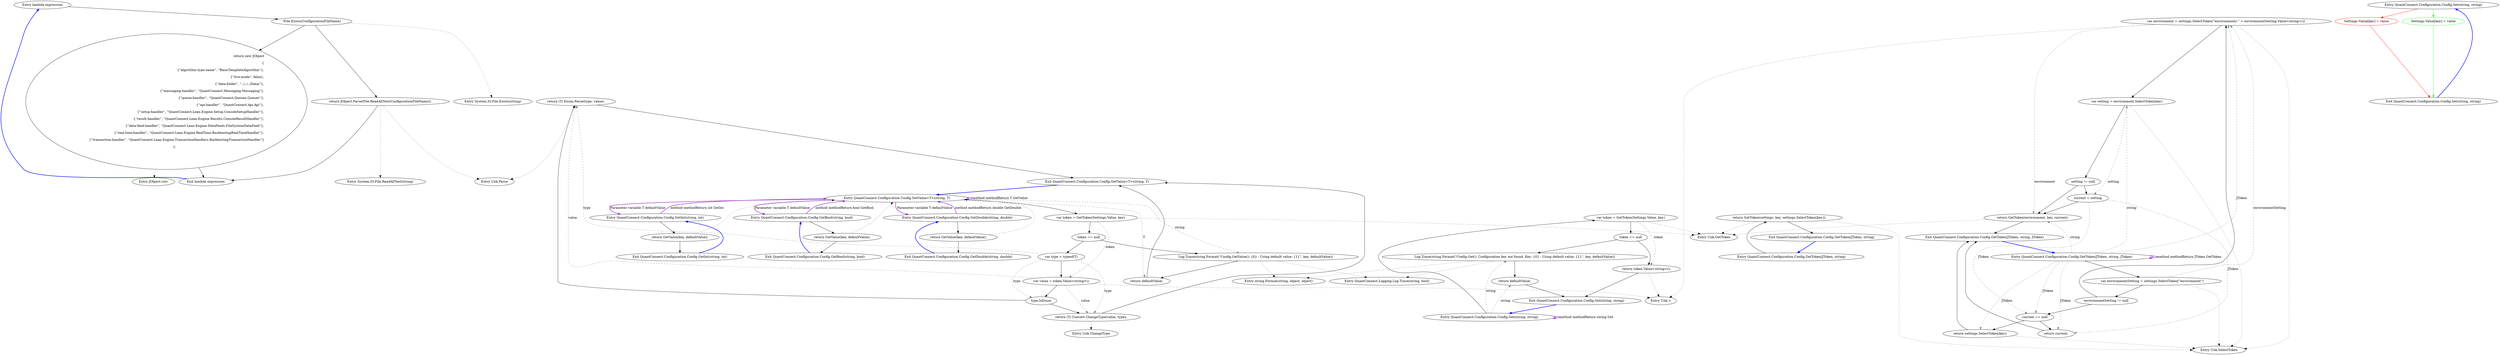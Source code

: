 digraph  {
n0 [label="Entry lambda expression", span="30-52", cluster="lambda expression"];
n1 [label="!File.Exists(ConfigurationFileName)", span="33-33", cluster="lambda expression"];
n2 [label="return new JObject\r\n                {\r\n                    {''algorithm-type-name'', ''BasicTemplateAlgorithm''},\r\n                    {''live-mode'', false},\r\n                    {''data-folder'', ''../../../Data/''},\r\n                    {''messaging-handler'', ''QuantConnect.Messaging.Messaging''},\r\n                    {''queue-handler'', ''QuantConnect.Queues.Queues''},\r\n                    {''api-handler'', ''QuantConnect.Api.Api''},\r\n                    {''setup-handler'', ''QuantConnect.Lean.Engine.Setup.ConsoleSetupHandler''},\r\n                    {''result-handler'', ''QuantConnect.Lean.Engine.Results.ConsoleResultHandler''},\r\n                    {''data-feed-handler'', ''QuantConnect.Lean.Engine.DataFeeds.FileSystemDataFeed''},\r\n                    {''real-time-handler'', ''QuantConnect.Lean.Engine.RealTime.BacktestingRealTimeHandler''},\r\n                    {''transaction-handler'', ''QuantConnect.Lean.Engine.TransactionHandlers.BacktestingTransactionHandler''}\r\n                };", span="35-48", cluster="lambda expression"];
n3 [label="return JObject.Parse(File.ReadAllText(ConfigurationFileName));", span="51-51", cluster="lambda expression"];
n5 [label="Entry System.IO.File.Exists(string)", span="0-0", cluster="System.IO.File.Exists(string)"];
n4 [label="Exit lambda expression", span="30-52", cluster="lambda expression"];
n7 [label="Entry System.IO.File.ReadAllText(string)", span="0-0", cluster="System.IO.File.ReadAllText(string)"];
n8 [label="Entry Unk.Parse", span="", cluster="Unk.Parse"];
n6 [label="Entry JObject.cstr", span="", cluster="JObject.cstr"];
n9 [label="Entry QuantConnect.Configuration.Config.Get(string, string)", span="60-60", cluster="QuantConnect.Configuration.Config.Get(string, string)"];
n10 [label="var token = GetToken(Settings.Value, key)", span="62-62", cluster="QuantConnect.Configuration.Config.Get(string, string)"];
n12 [label="Log.Trace(string.Format(''Config.Get(): Configuration key not found. Key: {0} - Using default value: {1}'', key, defaultValue))", span="65-65", cluster="QuantConnect.Configuration.Config.Get(string, string)"];
n13 [label="return defaultValue;", span="66-66", cluster="QuantConnect.Configuration.Config.Get(string, string)"];
n11 [label="token == null", span="63-63", cluster="QuantConnect.Configuration.Config.Get(string, string)"];
n16 [label="Entry Unk.GetToken", span="", cluster="Unk.GetToken"];
n14 [label="return token.Value<string>();", span="68-68", cluster="QuantConnect.Configuration.Config.Get(string, string)"];
n17 [label="Entry string.Format(string, object, object)", span="0-0", cluster="string.Format(string, object, object)"];
n18 [label="Entry QuantConnect.Logging.Log.Trace(string, bool)", span="112-112", cluster="QuantConnect.Logging.Log.Trace(string, bool)"];
n15 [label="Exit QuantConnect.Configuration.Config.Get(string, string)", span="60-60", cluster="QuantConnect.Configuration.Config.Get(string, string)"];
n19 [label="Entry Unk.>", span="", cluster="Unk.>"];
n20 [label="Entry QuantConnect.Configuration.Config.Set(string, string)", span="76-76", cluster="QuantConnect.Configuration.Config.Set(string, string)"];
n21 [label="Settings.Value[key] = value", span="78-78", cluster="QuantConnect.Configuration.Config.Set(string, string)", color=red, community=0];
n22 [label="Exit QuantConnect.Configuration.Config.Set(string, string)", span="76-76", cluster="QuantConnect.Configuration.Config.Set(string, string)"];
n23 [label="Entry QuantConnect.Configuration.Config.GetBool(string, bool)", span="87-87", cluster="QuantConnect.Configuration.Config.GetBool(string, bool)"];
n24 [label="return GetValue(key, defaultValue);", span="89-89", cluster="QuantConnect.Configuration.Config.GetBool(string, bool)"];
n25 [label="Exit QuantConnect.Configuration.Config.GetBool(string, bool)", span="87-87", cluster="QuantConnect.Configuration.Config.GetBool(string, bool)"];
n26 [label="Entry QuantConnect.Configuration.Config.GetValue<T>(string, T)", span="122-122", cluster="QuantConnect.Configuration.Config.GetValue<T>(string, T)"];
n27 [label="Entry QuantConnect.Configuration.Config.GetInt(string, int)", span="98-98", cluster="QuantConnect.Configuration.Config.GetInt(string, int)"];
n28 [label="return GetValue(key, defaultValue);", span="100-100", cluster="QuantConnect.Configuration.Config.GetInt(string, int)"];
n29 [label="Exit QuantConnect.Configuration.Config.GetInt(string, int)", span="98-98", cluster="QuantConnect.Configuration.Config.GetInt(string, int)"];
n30 [label="Entry QuantConnect.Configuration.Config.GetDouble(string, double)", span="109-109", cluster="QuantConnect.Configuration.Config.GetDouble(string, double)"];
n31 [label="return GetValue(key, defaultValue);", span="111-111", cluster="QuantConnect.Configuration.Config.GetDouble(string, double)"];
n32 [label="Exit QuantConnect.Configuration.Config.GetDouble(string, double)", span="109-109", cluster="QuantConnect.Configuration.Config.GetDouble(string, double)"];
n33 [label="var token = GetToken(Settings.Value, key)", span="125-125", cluster="QuantConnect.Configuration.Config.GetValue<T>(string, T)"];
n35 [label="Log.Trace(string.Format(''Config.GetValue(): {0} - Using default value: {1}'', key, defaultValue))", span="128-128", cluster="QuantConnect.Configuration.Config.GetValue<T>(string, T)"];
n36 [label="return defaultValue;", span="129-129", cluster="QuantConnect.Configuration.Config.GetValue<T>(string, T)"];
n34 [label="token == null", span="126-126", cluster="QuantConnect.Configuration.Config.GetValue<T>(string, T)"];
n38 [label="var value = token.Value<string>()", span="133-133", cluster="QuantConnect.Configuration.Config.GetValue<T>(string, T)"];
n37 [label="var type = typeof(T)", span="132-132", cluster="QuantConnect.Configuration.Config.GetValue<T>(string, T)"];
n39 [label="type.IsEnum", span="134-134", cluster="QuantConnect.Configuration.Config.GetValue<T>(string, T)"];
n40 [label="return (T) Enum.Parse(type, value);", span="136-136", cluster="QuantConnect.Configuration.Config.GetValue<T>(string, T)"];
n41 [label="return (T) Convert.ChangeType(value, type);", span="138-138", cluster="QuantConnect.Configuration.Config.GetValue<T>(string, T)"];
n42 [label="Exit QuantConnect.Configuration.Config.GetValue<T>(string, T)", span="122-122", cluster="QuantConnect.Configuration.Config.GetValue<T>(string, T)"];
n43 [label="Entry Unk.ChangeType", span="", cluster="Unk.ChangeType"];
n44 [label="Entry QuantConnect.Configuration.Config.GetToken(JToken, string)", span="141-141", cluster="QuantConnect.Configuration.Config.GetToken(JToken, string)"];
n45 [label="return GetToken(settings, key, settings.SelectToken(key));", span="143-143", cluster="QuantConnect.Configuration.Config.GetToken(JToken, string)"];
n46 [label="Exit QuantConnect.Configuration.Config.GetToken(JToken, string)", span="141-141", cluster="QuantConnect.Configuration.Config.GetToken(JToken, string)"];
n47 [label="Entry Unk.SelectToken", span="", cluster="Unk.SelectToken"];
n48 [label="Entry QuantConnect.Configuration.Config.GetToken(JToken, string, JToken)", span="146-146", cluster="QuantConnect.Configuration.Config.GetToken(JToken, string, JToken)"];
n49 [label="var environmentSetting = settings.SelectToken(''environment'')", span="148-148", cluster="QuantConnect.Configuration.Config.GetToken(JToken, string, JToken)"];
n51 [label="var environment = settings.SelectToken(''environments.'' + environmentSetting.Value<string>())", span="151-151", cluster="QuantConnect.Configuration.Config.GetToken(JToken, string, JToken)"];
n52 [label="var setting = environment.SelectToken(key)", span="152-152", cluster="QuantConnect.Configuration.Config.GetToken(JToken, string, JToken)"];
n55 [label="return GetToken(environment, key, current);", span="158-158", cluster="QuantConnect.Configuration.Config.GetToken(JToken, string, JToken)"];
n56 [label="current == null", span="160-160", cluster="QuantConnect.Configuration.Config.GetToken(JToken, string, JToken)"];
n57 [label="return settings.SelectToken(key);", span="162-162", cluster="QuantConnect.Configuration.Config.GetToken(JToken, string, JToken)"];
n58 [label="return current;", span="164-164", cluster="QuantConnect.Configuration.Config.GetToken(JToken, string, JToken)"];
n50 [label="environmentSetting != null", span="149-149", cluster="QuantConnect.Configuration.Config.GetToken(JToken, string, JToken)"];
n53 [label="setting != null", span="153-153", cluster="QuantConnect.Configuration.Config.GetToken(JToken, string, JToken)"];
n54 [label="current = setting", span="155-155", cluster="QuantConnect.Configuration.Config.GetToken(JToken, string, JToken)"];
n59 [label="Exit QuantConnect.Configuration.Config.GetToken(JToken, string, JToken)", span="146-146", cluster="QuantConnect.Configuration.Config.GetToken(JToken, string, JToken)"];
d21 [label="Settings.Value[key] = value", span="78-78", cluster="QuantConnect.Configuration.Config.Set(string, string)", color=green, community=0];
n0 -> n1  [key=0, style=solid];
n1 -> n2  [key=0, style=solid];
n1 -> n3  [key=0, style=solid];
n1 -> n5  [key=2, style=dotted];
n2 -> n4  [key=0, style=solid];
n2 -> n6  [key=2, style=dotted];
n3 -> n4  [key=0, style=solid];
n3 -> n7  [key=2, style=dotted];
n3 -> n8  [key=2, style=dotted];
n4 -> n0  [key=0, style=bold, color=blue];
n9 -> n10  [key=0, style=solid];
n9 -> n12  [key=1, style=dashed, color=darkseagreen4, label=string];
n9 -> n13  [key=1, style=dashed, color=darkseagreen4, label=string];
n9 -> n9  [key=3, color=darkorchid, style=bold, label="method methodReturn string Get"];
n10 -> n11  [key=0, style=solid];
n10 -> n16  [key=2, style=dotted];
n10 -> n14  [key=1, style=dashed, color=darkseagreen4, label=token];
n12 -> n13  [key=0, style=solid];
n12 -> n17  [key=2, style=dotted];
n12 -> n18  [key=2, style=dotted];
n13 -> n15  [key=0, style=solid];
n11 -> n12  [key=0, style=solid];
n11 -> n14  [key=0, style=solid];
n14 -> n15  [key=0, style=solid];
n14 -> n19  [key=2, style=dotted];
n15 -> n9  [key=0, style=bold, color=blue];
n20 -> n21  [key=0, style=solid, color=red];
n20 -> d21  [key=0, style=solid, color=green];
n21 -> n22  [key=0, style=solid, color=red];
n22 -> n20  [key=0, style=bold, color=blue];
n23 -> n24  [key=0, style=solid];
n23 -> n26  [key=3, color=darkorchid, style=bold, label="method methodReturn bool GetBool"];
n24 -> n25  [key=0, style=solid];
n24 -> n26  [key=2, style=dotted];
n25 -> n23  [key=0, style=bold, color=blue];
n26 -> n33  [key=0, style=solid];
n26 -> n35  [key=1, style=dashed, color=darkseagreen4, label=string];
n26 -> n36  [key=1, style=dashed, color=darkseagreen4, label=T];
n26 -> n23  [key=3, color=darkorchid, style=bold, label="Parameter variable T defaultValue"];
n26 -> n27  [key=3, color=darkorchid, style=bold, label="Parameter variable T defaultValue"];
n26 -> n30  [key=3, color=darkorchid, style=bold, label="Parameter variable T defaultValue"];
n26 -> n26  [key=3, color=darkorchid, style=bold, label="method methodReturn T GetValue"];
n27 -> n28  [key=0, style=solid];
n27 -> n26  [key=3, color=darkorchid, style=bold, label="method methodReturn int GetInt"];
n28 -> n29  [key=0, style=solid];
n28 -> n26  [key=2, style=dotted];
n29 -> n27  [key=0, style=bold, color=blue];
n30 -> n31  [key=0, style=solid];
n30 -> n26  [key=3, color=darkorchid, style=bold, label="method methodReturn double GetDouble"];
n31 -> n32  [key=0, style=solid];
n31 -> n26  [key=2, style=dotted];
n32 -> n30  [key=0, style=bold, color=blue];
n33 -> n34  [key=0, style=solid];
n33 -> n16  [key=2, style=dotted];
n33 -> n38  [key=1, style=dashed, color=darkseagreen4, label=token];
n35 -> n36  [key=0, style=solid];
n35 -> n17  [key=2, style=dotted];
n35 -> n18  [key=2, style=dotted];
n36 -> n42  [key=0, style=solid];
n34 -> n35  [key=0, style=solid];
n34 -> n37  [key=0, style=solid];
n38 -> n39  [key=0, style=solid];
n38 -> n19  [key=2, style=dotted];
n38 -> n40  [key=1, style=dashed, color=darkseagreen4, label=value];
n38 -> n41  [key=1, style=dashed, color=darkseagreen4, label=value];
n37 -> n38  [key=0, style=solid];
n37 -> n39  [key=1, style=dashed, color=darkseagreen4, label=type];
n37 -> n40  [key=1, style=dashed, color=darkseagreen4, label=type];
n37 -> n41  [key=1, style=dashed, color=darkseagreen4, label=type];
n39 -> n40  [key=0, style=solid];
n39 -> n41  [key=0, style=solid];
n40 -> n42  [key=0, style=solid];
n40 -> n8  [key=2, style=dotted];
n41 -> n42  [key=0, style=solid];
n41 -> n43  [key=2, style=dotted];
n42 -> n26  [key=0, style=bold, color=blue];
n44 -> n45  [key=0, style=solid];
n45 -> n46  [key=0, style=solid];
n45 -> n47  [key=2, style=dotted];
n45 -> n16  [key=2, style=dotted];
n46 -> n44  [key=0, style=bold, color=blue];
n48 -> n49  [key=0, style=solid];
n48 -> n51  [key=1, style=dashed, color=darkseagreen4, label=JToken];
n48 -> n52  [key=1, style=dashed, color=darkseagreen4, label=string];
n48 -> n55  [key=1, style=dashed, color=darkseagreen4, label=string];
n48 -> n56  [key=1, style=dashed, color=darkseagreen4, label=JToken];
n48 -> n57  [key=1, style=dashed, color=darkseagreen4, label=JToken];
n48 -> n58  [key=1, style=dashed, color=darkseagreen4, label=JToken];
n48 -> n48  [key=3, color=darkorchid, style=bold, label="method methodReturn JToken GetToken"];
n49 -> n50  [key=0, style=solid];
n49 -> n47  [key=2, style=dotted];
n49 -> n51  [key=1, style=dashed, color=darkseagreen4, label=environmentSetting];
n51 -> n52  [key=0, style=solid];
n51 -> n19  [key=2, style=dotted];
n51 -> n47  [key=2, style=dotted];
n51 -> n55  [key=1, style=dashed, color=darkseagreen4, label=environment];
n52 -> n53  [key=0, style=solid];
n52 -> n47  [key=2, style=dotted];
n52 -> n54  [key=1, style=dashed, color=darkseagreen4, label=setting];
n55 -> n59  [key=0, style=solid];
n55 -> n16  [key=2, style=dotted];
n56 -> n57  [key=0, style=solid];
n56 -> n58  [key=0, style=solid];
n57 -> n59  [key=0, style=solid];
n57 -> n47  [key=2, style=dotted];
n58 -> n59  [key=0, style=solid];
n50 -> n51  [key=0, style=solid];
n50 -> n56  [key=0, style=solid];
n53 -> n54  [key=0, style=solid];
n53 -> n55  [key=0, style=solid];
n54 -> n55  [key=0, style=solid];
n54 -> n56  [key=1, style=dashed, color=darkseagreen4, label=JToken];
n54 -> n58  [key=1, style=dashed, color=darkseagreen4, label=JToken];
n59 -> n48  [key=0, style=bold, color=blue];
d21 -> n22  [key=0, style=solid, color=green];
}
